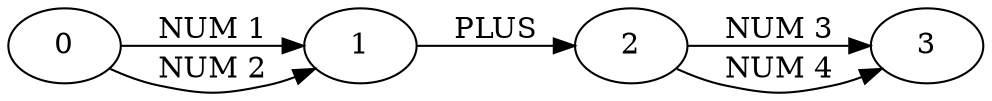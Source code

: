 digraph g
{
rankdir=LR
0;1;2;3;
0 -> 1 [label="NUM 1"]
0 -> 1 [label="NUM 2"]
1 -> 2 [label="PLUS"]
2 -> 3 [label="NUM 3"]
2 -> 3 [label="NUM 4"]
}
